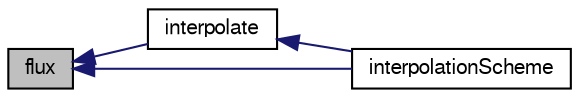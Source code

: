 digraph "flux"
{
  bgcolor="transparent";
  edge [fontname="FreeSans",fontsize="10",labelfontname="FreeSans",labelfontsize="10"];
  node [fontname="FreeSans",fontsize="10",shape=record];
  rankdir="LR";
  Node1023 [label="flux",height=0.2,width=0.4,color="black", fillcolor="grey75", style="filled", fontcolor="black"];
  Node1023 -> Node1024 [dir="back",color="midnightblue",fontsize="10",style="solid",fontname="FreeSans"];
  Node1024 [label="interpolate",height=0.2,width=0.4,color="black",URL="$a22450.html#a947138739cfec15812950b4f318edad6"];
  Node1024 -> Node1025 [dir="back",color="midnightblue",fontsize="10",style="solid",fontname="FreeSans"];
  Node1025 [label="interpolationScheme",height=0.2,width=0.4,color="black",URL="$a22450.html#a2d9e21eaae392e6d5966ee9d5fc9c7ae"];
  Node1023 -> Node1025 [dir="back",color="midnightblue",fontsize="10",style="solid",fontname="FreeSans"];
}
